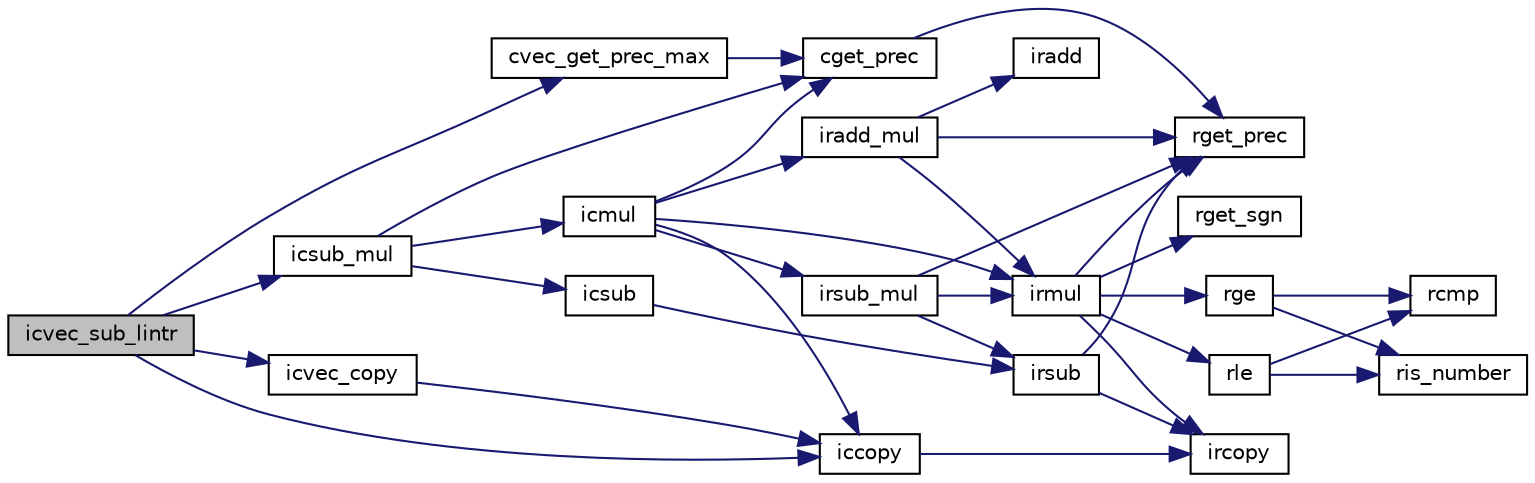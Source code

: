 digraph "icvec_sub_lintr"
{
  edge [fontname="Helvetica",fontsize="10",labelfontname="Helvetica",labelfontsize="10"];
  node [fontname="Helvetica",fontsize="10",shape=record];
  rankdir="LR";
  Node581 [label="icvec_sub_lintr",height=0.2,width=0.4,color="black", fillcolor="grey75", style="filled", fontcolor="black"];
  Node581 -> Node582 [color="midnightblue",fontsize="10",style="solid",fontname="Helvetica"];
  Node582 [label="cvec_get_prec_max",height=0.2,width=0.4,color="black", fillcolor="white", style="filled",URL="$cvec_8c.html#a4220cbe500e7a1383fbd278e5d4035b3",tooltip="cmulti型のベクトルの浮動小数点数の精度(ビット数)の最大値を取得. "];
  Node582 -> Node583 [color="midnightblue",fontsize="10",style="solid",fontname="Helvetica"];
  Node583 [label="cget_prec",height=0.2,width=0.4,color="black", fillcolor="white", style="filled",URL="$cmulti_8c.html#a69302d488c9954d3cbe85feb873216fa",tooltip="cmulti型の浮動小数点数の精度(ビット数)を取得. "];
  Node583 -> Node584 [color="midnightblue",fontsize="10",style="solid",fontname="Helvetica"];
  Node584 [label="rget_prec",height=0.2,width=0.4,color="black", fillcolor="white", style="filled",URL="$is__rmulti_8h.html#ad9bc8d534620527dc3c46ef4c9d04442",tooltip="rmulti型の浮動小数点数の精度(ビット数)を取得. "];
  Node581 -> Node585 [color="midnightblue",fontsize="10",style="solid",fontname="Helvetica"];
  Node585 [label="iccopy",height=0.2,width=0.4,color="black", fillcolor="white", style="filled",URL="$icmulti_8c.html#a0e3f5efa94c1a1e8cc0a527d6cbcbdee",tooltip="コピー [y0,y1]=[x0,x1]. "];
  Node585 -> Node586 [color="midnightblue",fontsize="10",style="solid",fontname="Helvetica"];
  Node586 [label="ircopy",height=0.2,width=0.4,color="black", fillcolor="white", style="filled",URL="$irmulti_8c.html#aaf2192a33e04cbba12da47550fde287e",tooltip="コピー [y0,y1]=[x0,x1]. "];
  Node581 -> Node587 [color="midnightblue",fontsize="10",style="solid",fontname="Helvetica"];
  Node587 [label="icsub_mul",height=0.2,width=0.4,color="black", fillcolor="white", style="filled",URL="$icmulti_8c.html#ab35119729c73efd46ea5f4a7d7bb73c5",tooltip="積の減算 [z0,z1]-=[x0,x1]*[y0,y1] "];
  Node587 -> Node583 [color="midnightblue",fontsize="10",style="solid",fontname="Helvetica"];
  Node587 -> Node588 [color="midnightblue",fontsize="10",style="solid",fontname="Helvetica"];
  Node588 [label="icmul",height=0.2,width=0.4,color="black", fillcolor="white", style="filled",URL="$icmulti_8c.html#acd8e365f46bd3fab9ffdf23b677a8f4d",tooltip="掛け算 [z0,z1]=[x0,x1]*[y0,y1] "];
  Node588 -> Node583 [color="midnightblue",fontsize="10",style="solid",fontname="Helvetica"];
  Node588 -> Node589 [color="midnightblue",fontsize="10",style="solid",fontname="Helvetica"];
  Node589 [label="irmul",height=0.2,width=0.4,color="black", fillcolor="white", style="filled",URL="$irmulti_8c.html#a9f9bc42cc6a70b365b032dc7bedd1abb",tooltip="掛け算 [z0,z1]=[x0,x1]*[y0,y1] "];
  Node589 -> Node584 [color="midnightblue",fontsize="10",style="solid",fontname="Helvetica"];
  Node589 -> Node590 [color="midnightblue",fontsize="10",style="solid",fontname="Helvetica"];
  Node590 [label="rget_sgn",height=0.2,width=0.4,color="black", fillcolor="white", style="filled",URL="$is__rmulti_8h.html#a1eabb75964384f5b7057a0275385d4bb",tooltip="rmulti型の浮動小数点数の符号部の取得. "];
  Node589 -> Node591 [color="midnightblue",fontsize="10",style="solid",fontname="Helvetica"];
  Node591 [label="rle",height=0.2,width=0.4,color="black", fillcolor="white", style="filled",URL="$is__rmulti_8h.html#a72d8f7f7abd4fa2ff89f488742ff7ca7",tooltip="rmulti型の値の比較 x<=y "];
  Node591 -> Node592 [color="midnightblue",fontsize="10",style="solid",fontname="Helvetica"];
  Node592 [label="ris_number",height=0.2,width=0.4,color="black", fillcolor="white", style="filled",URL="$rmulti_8c.html#a02c3c838634809fb6260ab78926b5f8b",tooltip="rmulti型が数であるかの判定. "];
  Node591 -> Node593 [color="midnightblue",fontsize="10",style="solid",fontname="Helvetica"];
  Node593 [label="rcmp",height=0.2,width=0.4,color="black", fillcolor="white", style="filled",URL="$rmulti_8c.html#aa7f2e03f88a388911123c82ad3f36b16",tooltip="rmulti型の値の比較 x<=>y "];
  Node589 -> Node594 [color="midnightblue",fontsize="10",style="solid",fontname="Helvetica"];
  Node594 [label="rge",height=0.2,width=0.4,color="black", fillcolor="white", style="filled",URL="$is__rmulti_8h.html#a7544c8c3220be262b43d9cdcacd5f8f2",tooltip="rmulti型の値の比較 x>=y "];
  Node594 -> Node592 [color="midnightblue",fontsize="10",style="solid",fontname="Helvetica"];
  Node594 -> Node593 [color="midnightblue",fontsize="10",style="solid",fontname="Helvetica"];
  Node589 -> Node586 [color="midnightblue",fontsize="10",style="solid",fontname="Helvetica"];
  Node588 -> Node595 [color="midnightblue",fontsize="10",style="solid",fontname="Helvetica"];
  Node595 [label="irsub_mul",height=0.2,width=0.4,color="black", fillcolor="white", style="filled",URL="$irmulti_8c.html#a718dadb4804a0eaddcf795adfd1a880d",tooltip="積の減算 [z0,z1]-=[x0,x1]*[y0,y1] "];
  Node595 -> Node584 [color="midnightblue",fontsize="10",style="solid",fontname="Helvetica"];
  Node595 -> Node589 [color="midnightblue",fontsize="10",style="solid",fontname="Helvetica"];
  Node595 -> Node596 [color="midnightblue",fontsize="10",style="solid",fontname="Helvetica"];
  Node596 [label="irsub",height=0.2,width=0.4,color="black", fillcolor="white", style="filled",URL="$irmulti_8c.html#ad83b8a1e9ca77caeaf833f866853ac35",tooltip="引き算 [z0,z1]=[x0,x1]-[y0,y1] "];
  Node596 -> Node584 [color="midnightblue",fontsize="10",style="solid",fontname="Helvetica"];
  Node596 -> Node586 [color="midnightblue",fontsize="10",style="solid",fontname="Helvetica"];
  Node588 -> Node597 [color="midnightblue",fontsize="10",style="solid",fontname="Helvetica"];
  Node597 [label="iradd_mul",height=0.2,width=0.4,color="black", fillcolor="white", style="filled",URL="$irmulti_8c.html#a55d04ab7f2884310fcff04b636911df1",tooltip="積の加算 [z0,z1]+=[x0,x1]*[y0,y1] "];
  Node597 -> Node584 [color="midnightblue",fontsize="10",style="solid",fontname="Helvetica"];
  Node597 -> Node589 [color="midnightblue",fontsize="10",style="solid",fontname="Helvetica"];
  Node597 -> Node598 [color="midnightblue",fontsize="10",style="solid",fontname="Helvetica"];
  Node598 [label="iradd",height=0.2,width=0.4,color="black", fillcolor="white", style="filled",URL="$irmulti_8c.html#a2a3a18d72fa9e737ac67d95ccb3e8ca9",tooltip="足し算 [z0,z1]=[x0,x1]+[y0,y1] "];
  Node588 -> Node585 [color="midnightblue",fontsize="10",style="solid",fontname="Helvetica"];
  Node587 -> Node599 [color="midnightblue",fontsize="10",style="solid",fontname="Helvetica"];
  Node599 [label="icsub",height=0.2,width=0.4,color="black", fillcolor="white", style="filled",URL="$icmulti_8c.html#a5f8e70c609ebc9ec4217b512f0e4823b",tooltip="引き算 [z0,z1]=[x0,x1]-[y0,y1] "];
  Node599 -> Node596 [color="midnightblue",fontsize="10",style="solid",fontname="Helvetica"];
  Node581 -> Node600 [color="midnightblue",fontsize="10",style="solid",fontname="Helvetica"];
  Node600 [label="icvec_copy",height=0.2,width=0.4,color="black", fillcolor="white", style="filled",URL="$icvec_8c.html#a952d18796331bb82baf0e4c57f3e0e9c",tooltip="コピー [y0,y1]=[x0,x1] "];
  Node600 -> Node585 [color="midnightblue",fontsize="10",style="solid",fontname="Helvetica"];
}

